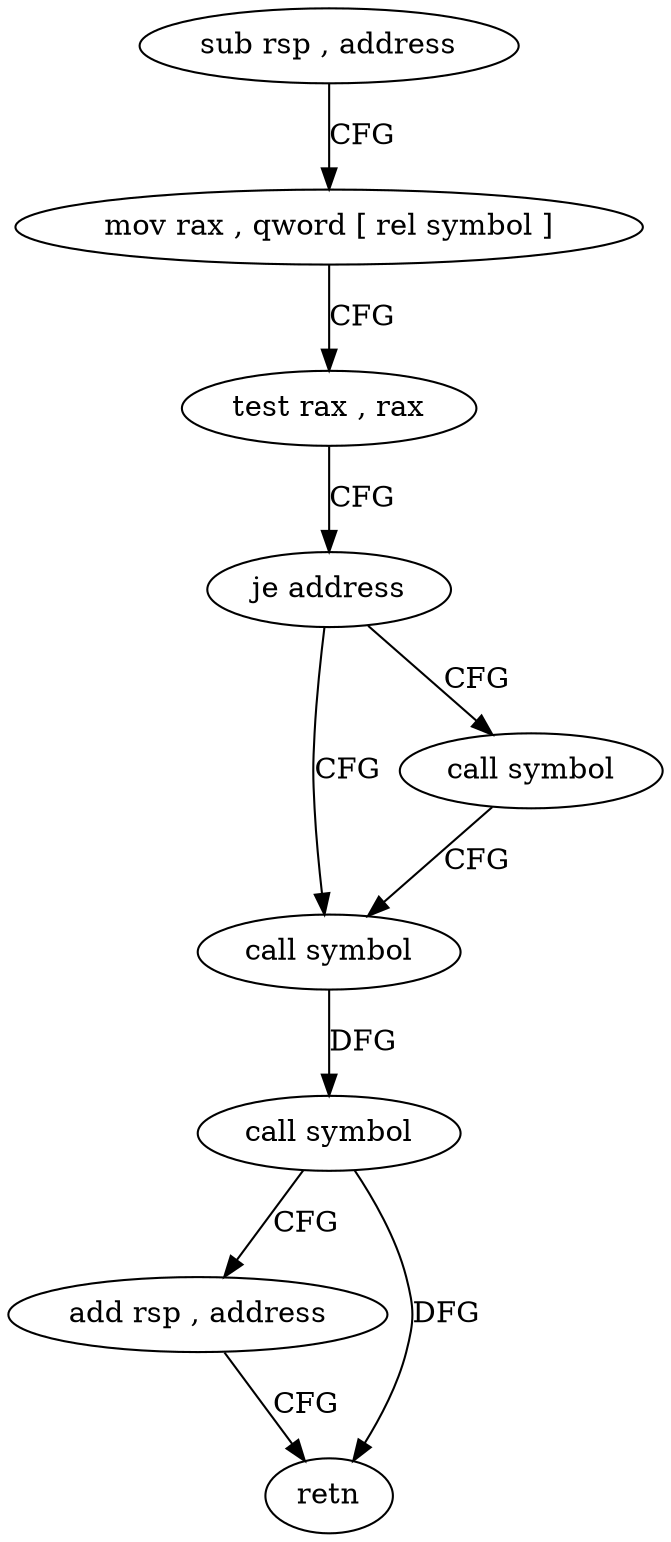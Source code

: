 digraph "func" {
"4198296" [label = "sub rsp , address" ]
"4198300" [label = "mov rax , qword [ rel symbol ]" ]
"4198307" [label = "test rax , rax" ]
"4198310" [label = "je address" ]
"4198317" [label = "call symbol" ]
"4198312" [label = "call symbol" ]
"4198322" [label = "call symbol" ]
"4198327" [label = "add rsp , address" ]
"4198331" [label = "retn" ]
"4198296" -> "4198300" [ label = "CFG" ]
"4198300" -> "4198307" [ label = "CFG" ]
"4198307" -> "4198310" [ label = "CFG" ]
"4198310" -> "4198317" [ label = "CFG" ]
"4198310" -> "4198312" [ label = "CFG" ]
"4198317" -> "4198322" [ label = "DFG" ]
"4198312" -> "4198317" [ label = "CFG" ]
"4198322" -> "4198327" [ label = "CFG" ]
"4198322" -> "4198331" [ label = "DFG" ]
"4198327" -> "4198331" [ label = "CFG" ]
}
